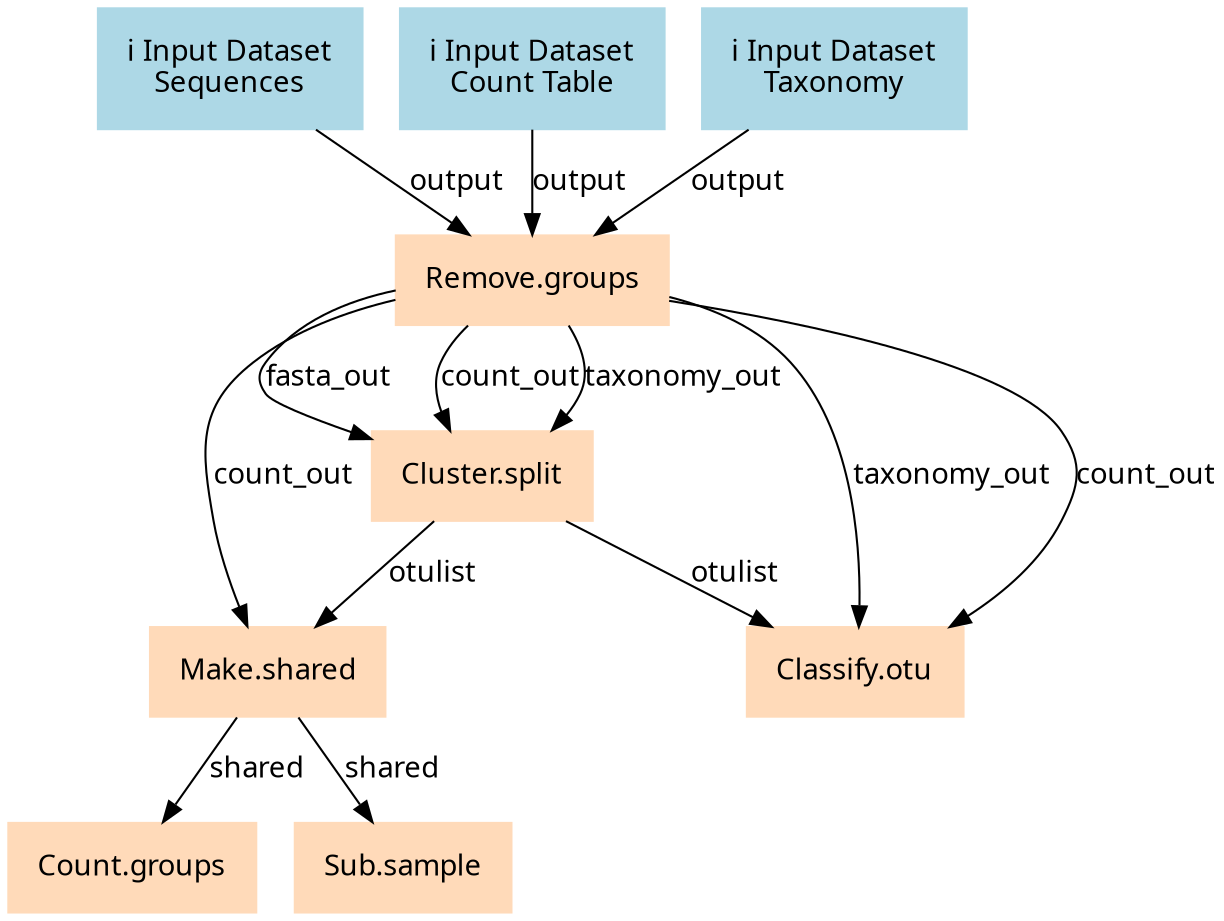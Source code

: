 digraph main {
  node [fontname="Atkinson Hyperlegible", shape=box, color=white,style=filled,color=peachpuff,margin="0.2,0.2"];
  edge [fontname="Atkinson Hyperlegible"];
  0[color=lightblue,label="ℹ️ Input Dataset\nSequences"]
  1[color=lightblue,label="ℹ️ Input Dataset\nCount Table"]
  2[color=lightblue,label="ℹ️ Input Dataset\nTaxonomy"]
  3[label="Remove.groups"]
  0 -> 3 [label="output"]
  1 -> 3 [label="output"]
  2 -> 3 [label="output"]
  4[label="Cluster.split"]
  3 -> 4 [label="fasta_out"]
  3 -> 4 [label="count_out"]
  3 -> 4 [label="taxonomy_out"]
  5[label="Make.shared"]
  3 -> 5 [label="count_out"]
  4 -> 5 [label="otulist"]
  6[label="Classify.otu"]
  3 -> 6 [label="count_out"]
  4 -> 6 [label="otulist"]
  3 -> 6 [label="taxonomy_out"]
  7[label="Count.groups"]
  5 -> 7 [label="shared"]
  8[label="Sub.sample"]
  5 -> 8 [label="shared"]
}